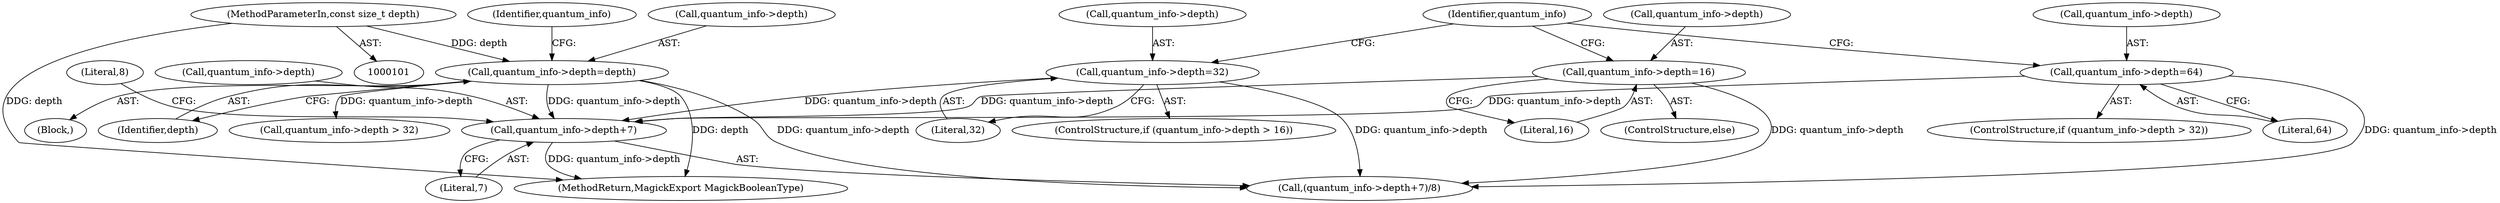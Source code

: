 digraph "0_ImageMagick_b5ed738f8060266bf4ae521f7e3ed145aa4498a3@pointer" {
"1000207" [label="(Call,quantum_info->depth+7)"];
"1000177" [label="(Call,quantum_info->depth=32)"];
"1000147" [label="(Call,quantum_info->depth=depth)"];
"1000104" [label="(MethodParameterIn,const size_t depth)"];
"1000165" [label="(Call,quantum_info->depth=64)"];
"1000183" [label="(Call,quantum_info->depth=16)"];
"1000148" [label="(Call,quantum_info->depth)"];
"1000208" [label="(Call,quantum_info->depth)"];
"1000182" [label="(ControlStructure,else)"];
"1000155" [label="(Identifier,quantum_info)"];
"1000169" [label="(Literal,64)"];
"1000211" [label="(Literal,7)"];
"1000171" [label="(ControlStructure,if (quantum_info->depth > 16))"];
"1000206" [label="(Call,(quantum_info->depth+7)/8)"];
"1000166" [label="(Call,quantum_info->depth)"];
"1000159" [label="(ControlStructure,if (quantum_info->depth > 32))"];
"1000187" [label="(Literal,16)"];
"1000178" [label="(Call,quantum_info->depth)"];
"1000181" [label="(Literal,32)"];
"1000240" [label="(MethodReturn,MagickExport MagickBooleanType)"];
"1000151" [label="(Identifier,depth)"];
"1000177" [label="(Call,quantum_info->depth=32)"];
"1000104" [label="(MethodParameterIn,const size_t depth)"];
"1000160" [label="(Call,quantum_info->depth > 32)"];
"1000212" [label="(Literal,8)"];
"1000207" [label="(Call,quantum_info->depth+7)"];
"1000165" [label="(Call,quantum_info->depth=64)"];
"1000105" [label="(Block,)"];
"1000184" [label="(Call,quantum_info->depth)"];
"1000191" [label="(Identifier,quantum_info)"];
"1000147" [label="(Call,quantum_info->depth=depth)"];
"1000183" [label="(Call,quantum_info->depth=16)"];
"1000207" -> "1000206"  [label="AST: "];
"1000207" -> "1000211"  [label="CFG: "];
"1000208" -> "1000207"  [label="AST: "];
"1000211" -> "1000207"  [label="AST: "];
"1000212" -> "1000207"  [label="CFG: "];
"1000207" -> "1000240"  [label="DDG: quantum_info->depth"];
"1000177" -> "1000207"  [label="DDG: quantum_info->depth"];
"1000147" -> "1000207"  [label="DDG: quantum_info->depth"];
"1000165" -> "1000207"  [label="DDG: quantum_info->depth"];
"1000183" -> "1000207"  [label="DDG: quantum_info->depth"];
"1000177" -> "1000171"  [label="AST: "];
"1000177" -> "1000181"  [label="CFG: "];
"1000178" -> "1000177"  [label="AST: "];
"1000181" -> "1000177"  [label="AST: "];
"1000191" -> "1000177"  [label="CFG: "];
"1000177" -> "1000206"  [label="DDG: quantum_info->depth"];
"1000147" -> "1000105"  [label="AST: "];
"1000147" -> "1000151"  [label="CFG: "];
"1000148" -> "1000147"  [label="AST: "];
"1000151" -> "1000147"  [label="AST: "];
"1000155" -> "1000147"  [label="CFG: "];
"1000147" -> "1000240"  [label="DDG: depth"];
"1000104" -> "1000147"  [label="DDG: depth"];
"1000147" -> "1000160"  [label="DDG: quantum_info->depth"];
"1000147" -> "1000206"  [label="DDG: quantum_info->depth"];
"1000104" -> "1000101"  [label="AST: "];
"1000104" -> "1000240"  [label="DDG: depth"];
"1000165" -> "1000159"  [label="AST: "];
"1000165" -> "1000169"  [label="CFG: "];
"1000166" -> "1000165"  [label="AST: "];
"1000169" -> "1000165"  [label="AST: "];
"1000191" -> "1000165"  [label="CFG: "];
"1000165" -> "1000206"  [label="DDG: quantum_info->depth"];
"1000183" -> "1000182"  [label="AST: "];
"1000183" -> "1000187"  [label="CFG: "];
"1000184" -> "1000183"  [label="AST: "];
"1000187" -> "1000183"  [label="AST: "];
"1000191" -> "1000183"  [label="CFG: "];
"1000183" -> "1000206"  [label="DDG: quantum_info->depth"];
}
